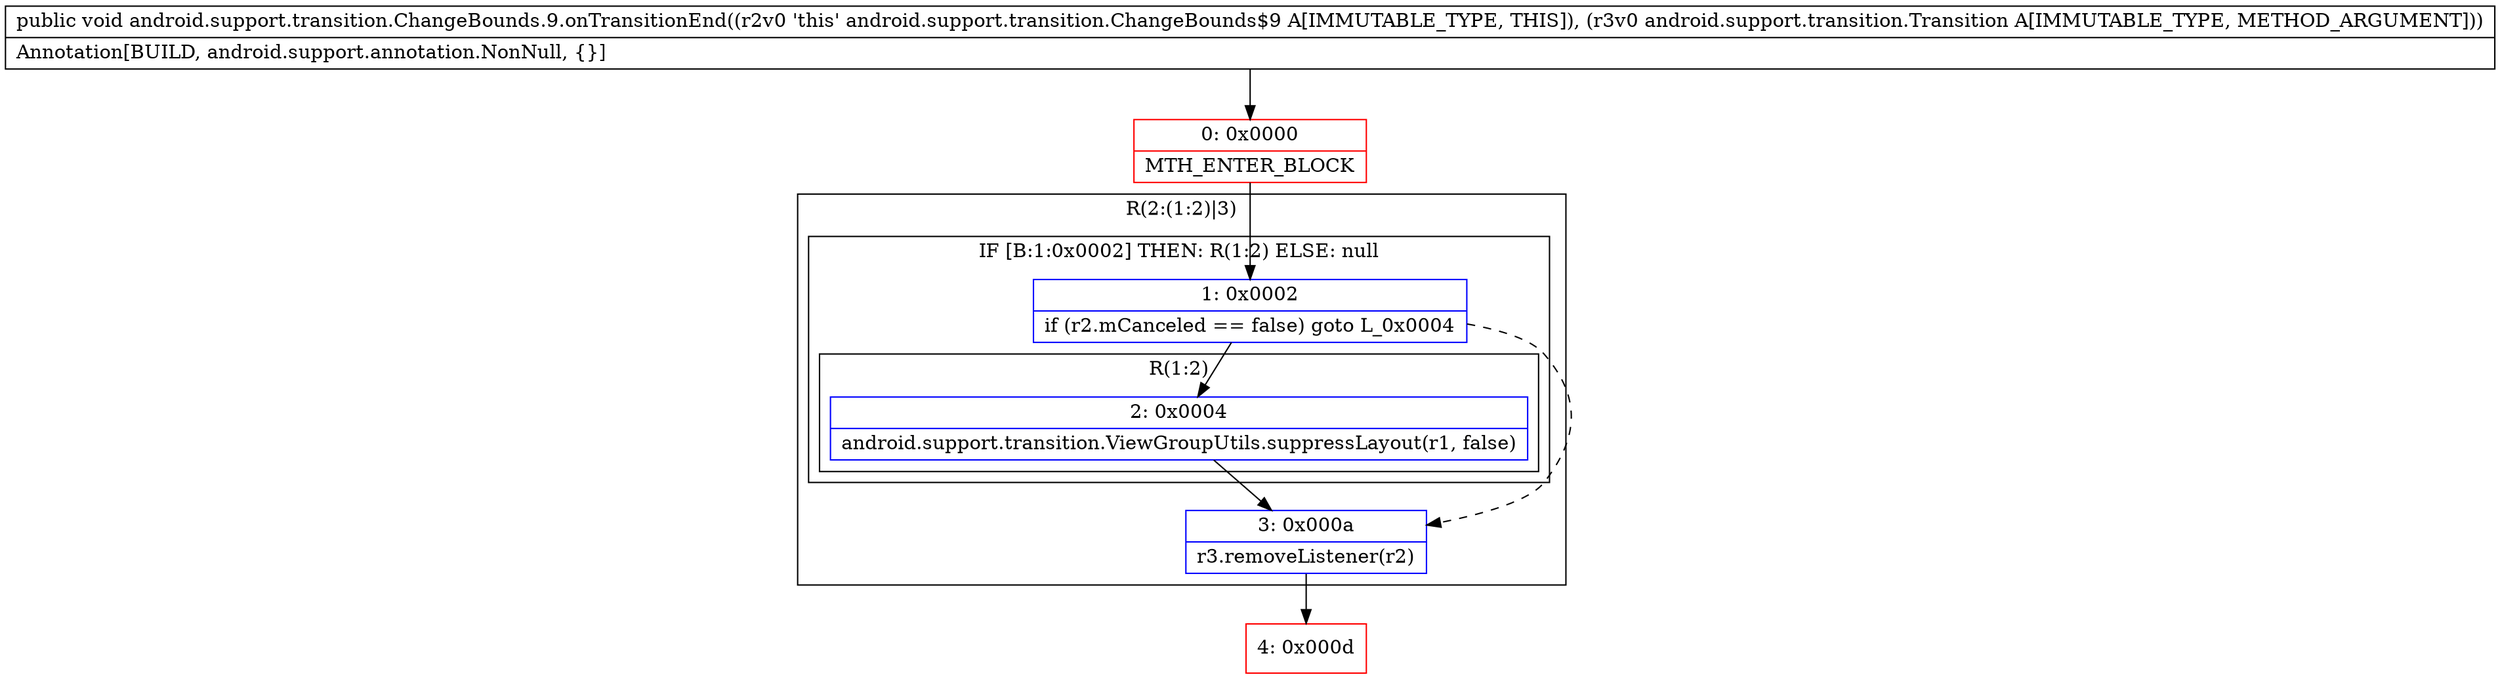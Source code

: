 digraph "CFG forandroid.support.transition.ChangeBounds.9.onTransitionEnd(Landroid\/support\/transition\/Transition;)V" {
subgraph cluster_Region_1437775353 {
label = "R(2:(1:2)|3)";
node [shape=record,color=blue];
subgraph cluster_IfRegion_1218933269 {
label = "IF [B:1:0x0002] THEN: R(1:2) ELSE: null";
node [shape=record,color=blue];
Node_1 [shape=record,label="{1\:\ 0x0002|if (r2.mCanceled == false) goto L_0x0004\l}"];
subgraph cluster_Region_1281727063 {
label = "R(1:2)";
node [shape=record,color=blue];
Node_2 [shape=record,label="{2\:\ 0x0004|android.support.transition.ViewGroupUtils.suppressLayout(r1, false)\l}"];
}
}
Node_3 [shape=record,label="{3\:\ 0x000a|r3.removeListener(r2)\l}"];
}
Node_0 [shape=record,color=red,label="{0\:\ 0x0000|MTH_ENTER_BLOCK\l}"];
Node_4 [shape=record,color=red,label="{4\:\ 0x000d}"];
MethodNode[shape=record,label="{public void android.support.transition.ChangeBounds.9.onTransitionEnd((r2v0 'this' android.support.transition.ChangeBounds$9 A[IMMUTABLE_TYPE, THIS]), (r3v0 android.support.transition.Transition A[IMMUTABLE_TYPE, METHOD_ARGUMENT]))  | Annotation[BUILD, android.support.annotation.NonNull, \{\}]\l}"];
MethodNode -> Node_0;
Node_1 -> Node_2;
Node_1 -> Node_3[style=dashed];
Node_2 -> Node_3;
Node_3 -> Node_4;
Node_0 -> Node_1;
}

